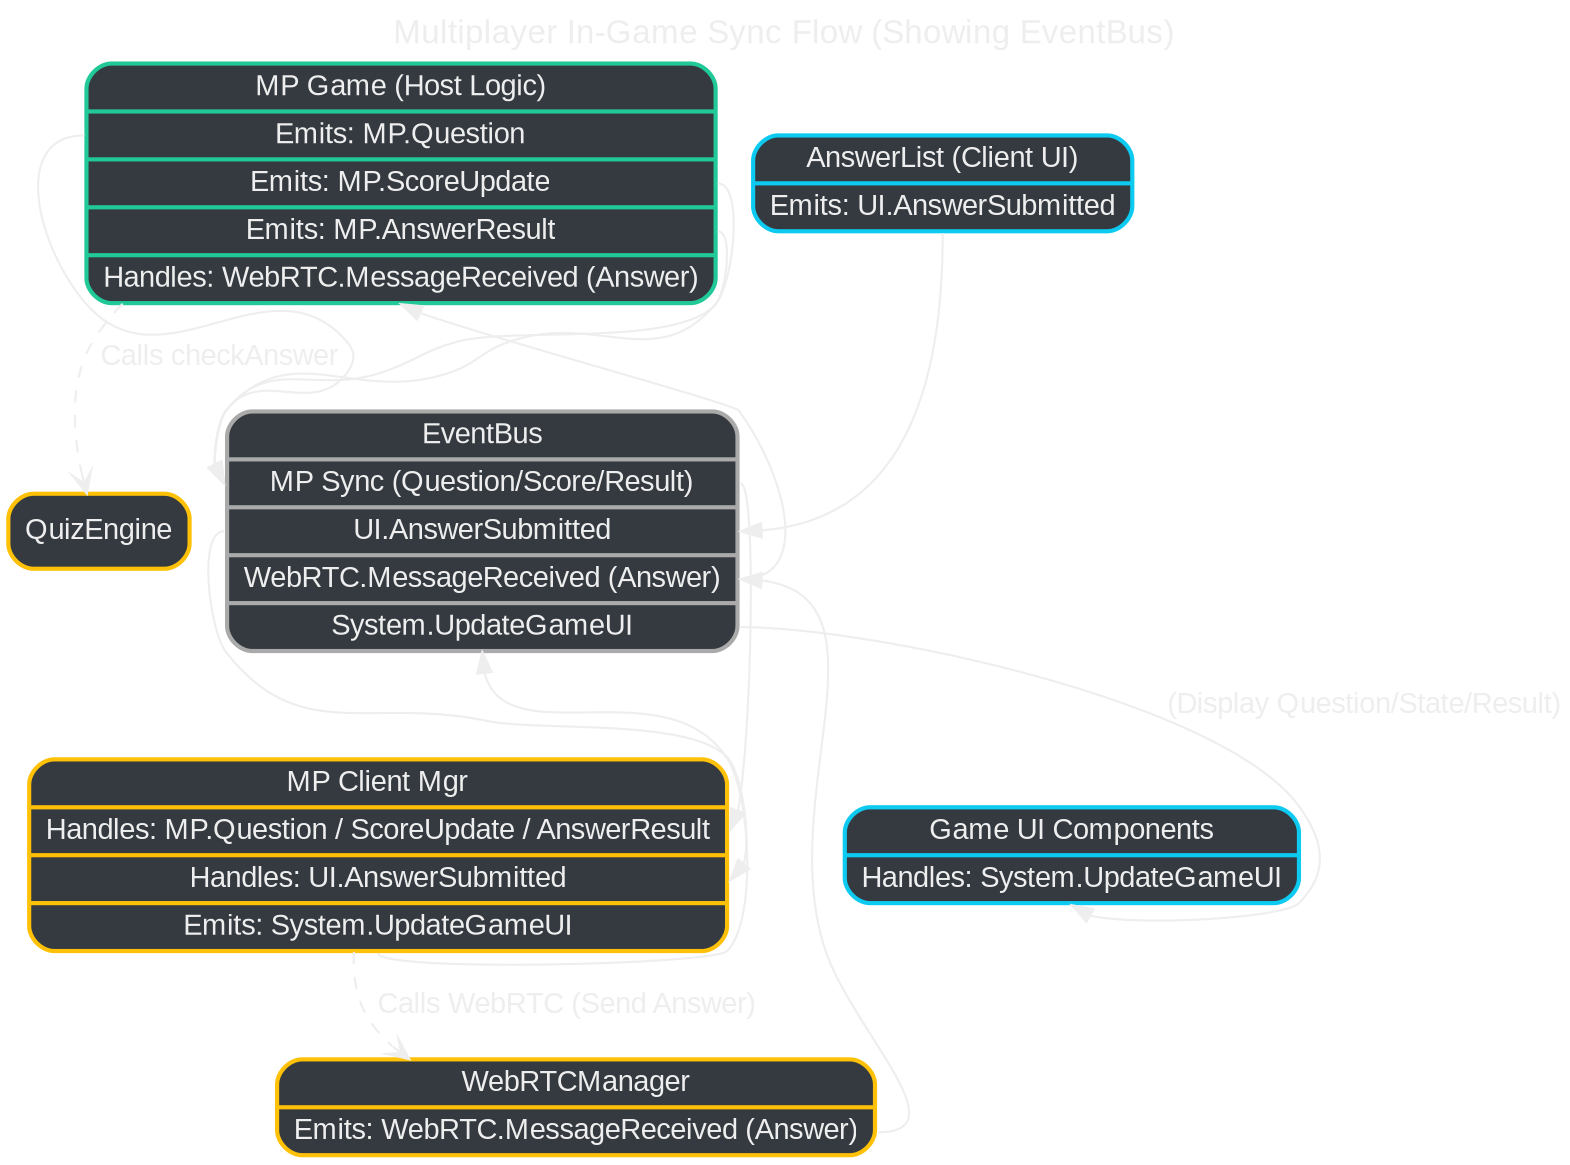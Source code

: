 digraph MPGameSync_WithBus {
    rankdir=TD;
    sep="0.6";
    overlap=false;
    bgcolor="transparent";
    fontname="Arial";
    node [shape=box, style="rounded,filled", fontcolor="#eeeeee", color="#eeeeee", fontname="Arial"];
    edge [fontcolor="#eeeeee", color="#eeeeee", fontname="Arial"];
    graph [label="Multiplayer In-Game Sync Flow (Showing EventBus)", labelloc=t, fontsize=16, fontcolor="#eeeeee"];

    // Node Styles (Dark fill, specific border remains)
    MultiplayerGame [shape="record", fillcolor="#343a40", color="#20c997", penwidth=2,
                     label="{ MP Game (Host Logic) | {<emits_q> Emits: MP.Question} | {<emits_score> Emits: MP.ScoreUpdate} | {<emits_result> Emits: MP.AnswerResult} | {<handles_answer> Handles: WebRTC.MessageReceived (Answer)} }"]; // Specific emits/handles
    MultiplayerClientManager [shape="record", style="rounded,filled", fillcolor="#343a40", color="#ffc107", penwidth=2,
                              label="{ MP Client Mgr | {<handles_sync> Handles: MP.Question / ScoreUpdate / AnswerResult} | {<handles_ui_in> Handles: UI.AnswerSubmitted} | {<emits_ui_out> Emits: System.UpdateGameUI} }"]; // Removed fillcolor=white
    QuizEngine [label="QuizEngine", style="rounded,filled", fillcolor="#343a40", color="#ffc107", penwidth=2]; // Removed fillcolor=white
    WebRTCManager [shape="record", fillcolor="#343a40", color="#ffc107", penwidth=2,
                   label="{ WebRTCManager | {<emits_rtc> Emits: WebRTC.MessageReceived (Answer)} }"]; // Specific emit
    AnswerListComponent [shape="record", fillcolor="#343a40", color="#0dcaf0", penwidth=2,
                         label="{ AnswerList (Client UI) | {<emits_ui> Emits: UI.AnswerSubmitted} }"]; // Specific emit
    GameUI [shape="record", fillcolor="#343a40", color="#0dcaf0", penwidth=2,
            label="{ Game UI Components | {<handles_update> Handles: System.UpdateGameUI} }"]; // Specific handles

    // EventBus: Specific events for in-game flow
    EventBus [shape="record", fillcolor="#343a40", color="#aaaaaa", penwidth=2,
              label="{ EventBus | {<evMPSync> MP Sync (Question/Score/Result)} | {<evClientAnswer> UI.AnswerSubmitted} | {<evRTCAnswer> WebRTC.MessageReceived (Answer)} | {<evUpdateUI> System.UpdateGameUI} }"]; // Grouped MP Sync Out, specific others

    // 1. Host Sends Question / State Sync (Specific Events -> Grouped Port)
    MultiplayerGame:emits_q -> EventBus:evMPSync [label=""];
    MultiplayerGame:emits_score -> EventBus:evMPSync [label=""];
    MultiplayerGame:emits_result -> EventBus:evMPSync [label=""];
    // Host Sync implicitly goes via WebRTC to clients

    // 2. Client Receives Sync & Updates UI (Handles Grouped Sync, Emits Specific Update)
    EventBus:evMPSync -> MultiplayerClientManager:handles_sync [label=""];
    MultiplayerClientManager:emits_ui_out -> EventBus:evUpdateUI [label=""];
    EventBus:evUpdateUI -> GameUI:handles_update [label=" (Display Question/State/Result)"];

    // 3. Client Submits Answer (Specific Event)
    AnswerListComponent:emits_ui -> EventBus:evClientAnswer [label=""];
    // Port evUI -> Listener (Handles Specific Event)
    EventBus:evClientAnswer -> MultiplayerClientManager:handles_ui_in [label=""];

    // 4. Client Manager Sends Answer to Host (Direct Call)
    MultiplayerClientManager -> WebRTCManager [label=" Calls WebRTC (Send Answer)", style=dashed, arrowhead=open];
    // WebRTC sends to Host

    // 5. Host Receives Answer via WebRTC (Specific Event)
    WebRTCManager:emits_rtc -> EventBus:evRTCAnswer [label=""];
    EventBus:evRTCAnswer -> MultiplayerGame:handles_answer [label=""];

    // 6. Host Checks Answer & Broadcasts Result/Score (Direct Call + Events -> Step 1)
    MultiplayerGame -> QuizEngine [label=" Calls checkAnswer", style=dashed, arrowhead=open];
    // Emits MP.ScoreUpdate / MP.AnswerResult via :emits_score/:emits_result -> EventBus:evMPSync (see step 1)

    // 7. Client Receives Result/Score & Updates UI (repeats step 2 flow)

} 